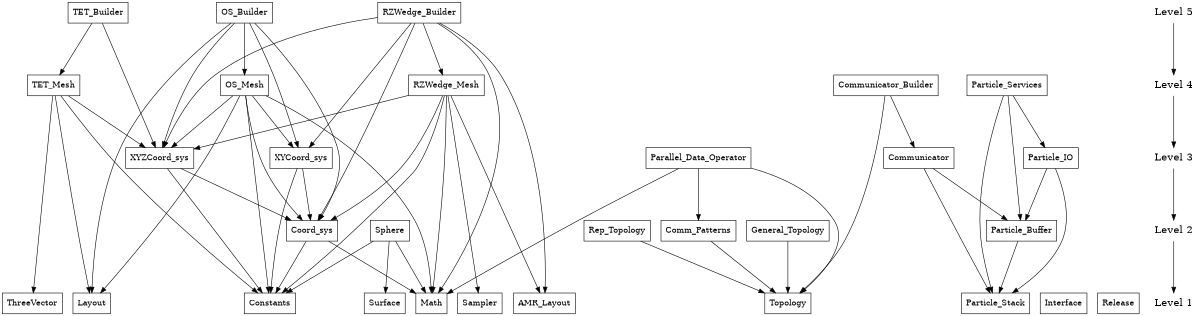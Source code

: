 digraph mc_package_level {
    /* graph attributes */
    center=1;
    size="8,14";
    ranksep=1.25;

    /* nodes */
    node0 [shape=box, label="AMR_Layout"];
    node1 [shape=box, label="Constants"];
    node2 [shape=box, label="TET_Mesh"];
    node3 [shape=box, label="Topology"];
    node4 [shape=box, label="Communicator"];
    node5 [shape=box, label="Interface"];
    node6 [shape=box, label="TET_Builder"];
    node7 [shape=box, label="Sphere"];
    node8 [shape=box, label="Surface"];
    node9 [shape=box, label="General_Topology"];
    node10 [shape=box, label="Parallel_Data_Operator"];
    node11 [shape=box, label="Rep_Topology"];
    node12 [shape=box, label="ThreeVector"];
    node13 [shape=box, label="OS_Builder"];
    node14 [shape=box, label="Sampler"];
    node15 [shape=box, label="Particle_Buffer"];
    node16 [shape=box, label="Math"];
    node17 [shape=box, label="Coord_sys"];
    node18 [shape=box, label="XYCoord_sys"];
    node19 [shape=box, label="Communicator_Builder"];
    node20 [shape=box, label="Release"];
    node21 [shape=box, label="RZWedge_Builder"];
    node22 [shape=box, label="XYZCoord_sys"];
    node23 [shape=box, label="Particle_Stack"];
    node24 [shape=box, label="Comm_Patterns"];
    node25 [shape=box, label="Particle_IO"];
    node26 [shape=box, label="Layout"];
    node27 [shape=box, label="Particle_Services"];
    node28 [shape=box, label="OS_Mesh"];
    node29 [shape=box, label="RZWedge_Mesh"];

    /* level dependencies */
    node0 -> {};
    node1 -> {};
    node2 -> { node1  node12  node22  node26 };
    node3 -> {};
    node4 -> { node15  node23 };
    node5 -> {};
    node6 -> { node22  node2 };
    node7 -> { node16  node1  node8 };
    node8 -> {};
    node9 -> { node3 };
    node10 -> { node16  node3  node24 };
    node11 -> { node3 };
    node12 -> {};
    node13 -> { node18  node22  node17  node26  node28 };
    node14 -> {};
    node15 -> { node23 };
    node16 -> {};
    node17 -> { node16  node1 };
    node18 -> { node17  node1 };
    node19 -> { node4  node3 };
    node20 -> {};
    node21 -> { node18  node22  node16  node17  node0  node29 };
    node22 -> { node17  node1 };
    node23 -> {};
    node24 -> { node3 };
    node25 -> { node23  node15 };
    node26 -> {};
    node27 -> { node23  node25  node15 };
    node28 -> { node18  node22  node16  node17  node26  node1 };
    node29 -> { node22  node1  node17  node0  node16  node1  node14 };

    /* Levels */
    l5 [shape=plaintext, label="Level 5", fontsize=18];
    l4 [shape=plaintext, label="Level 4", fontsize=18];
    l3 [shape=plaintext, label="Level 3", fontsize=18];
    l2 [shape=plaintext, label="Level 2", fontsize=18];
    l1 [shape=plaintext, label="Level 1", fontsize=18];

    l5 -> l4 -> l3 -> l2 -> l1

    {rank=same; l1 node0 node1 node3 node5 node8 node12 node14 node16 node20 node23 node26};
    {rank=same; l2 node7 node9 node11 node15 node17 node24};
    {rank=same; l3 node4 node10 node18 node22 node25};
    {rank=same; l4 node2 node19 node27 node28 node29};
    {rank=same; l5 node6 node13 node21};

}